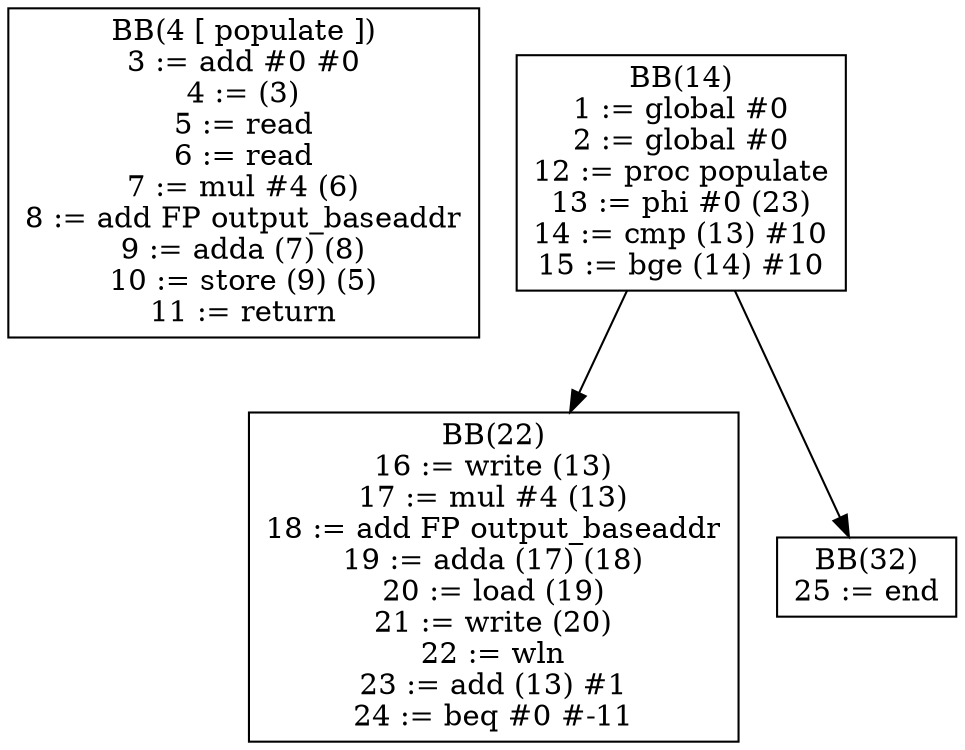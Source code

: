 digraph dom {
BB4[shape = box, label = "BB(4 [ populate ])\n" + "3 := add #0 #0\n" + "4 := (3)\n" + "5 := read\n" + "6 := read\n" + "7 := mul #4 (6)\n" + "8 := add FP output_baseaddr\n" + "9 := adda (7) (8)\n" + "10 := store (9) (5)\n" + "11 := return\n"];
BB14[shape = box, label = "BB(14)\n" + "1 := global #0\n" + "2 := global #0\n" + "12 := proc populate\n" + "13 := phi #0 (23)\n" + "14 := cmp (13) #10\n" + "15 := bge (14) #10\n"];
BB22[shape = box, label = "BB(22)\n" + "16 := write (13)\n" + "17 := mul #4 (13)\n" + "18 := add FP output_baseaddr\n" + "19 := adda (17) (18)\n" + "20 := load (19)\n" + "21 := write (20)\n" + "22 := wln\n" + "23 := add (13) #1\n" + "24 := beq #0 #-11\n"];
BB32[shape = box, label = "BB(32)\n" + "25 := end\n"];
BB14 -> BB22;
BB14 -> BB32;
}
